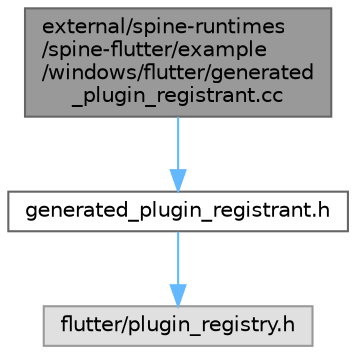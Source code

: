 digraph "external/spine-runtimes/spine-flutter/example/windows/flutter/generated_plugin_registrant.cc"
{
 // LATEX_PDF_SIZE
  bgcolor="transparent";
  edge [fontname=Helvetica,fontsize=10,labelfontname=Helvetica,labelfontsize=10];
  node [fontname=Helvetica,fontsize=10,shape=box,height=0.2,width=0.4];
  Node1 [id="Node000001",label="external/spine-runtimes\l/spine-flutter/example\l/windows/flutter/generated\l_plugin_registrant.cc",height=0.2,width=0.4,color="gray40", fillcolor="grey60", style="filled", fontcolor="black",tooltip=" "];
  Node1 -> Node2 [id="edge3_Node000001_Node000002",color="steelblue1",style="solid",tooltip=" "];
  Node2 [id="Node000002",label="generated_plugin_registrant.h",height=0.2,width=0.4,color="grey40", fillcolor="white", style="filled",URL="$windows_2flutter_2generated__plugin__registrant_8h.html",tooltip=" "];
  Node2 -> Node3 [id="edge4_Node000002_Node000003",color="steelblue1",style="solid",tooltip=" "];
  Node3 [id="Node000003",label="flutter/plugin_registry.h",height=0.2,width=0.4,color="grey60", fillcolor="#E0E0E0", style="filled",tooltip=" "];
}
